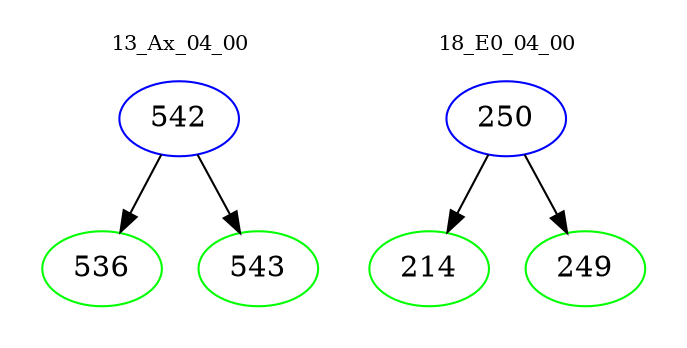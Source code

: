 digraph{
subgraph cluster_0 {
color = white
label = "13_Ax_04_00";
fontsize=10;
T0_542 [label="542", color="blue"]
T0_542 -> T0_536 [color="black"]
T0_536 [label="536", color="green"]
T0_542 -> T0_543 [color="black"]
T0_543 [label="543", color="green"]
}
subgraph cluster_1 {
color = white
label = "18_E0_04_00";
fontsize=10;
T1_250 [label="250", color="blue"]
T1_250 -> T1_214 [color="black"]
T1_214 [label="214", color="green"]
T1_250 -> T1_249 [color="black"]
T1_249 [label="249", color="green"]
}
}
